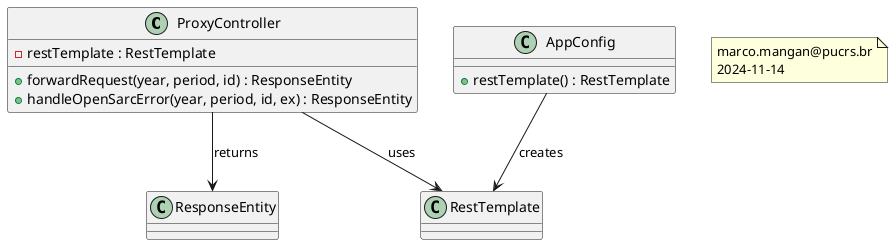 @startuml
' Class Diagram for the system

class ProxyController {
    - restTemplate : RestTemplate
    + forwardRequest(year, period, id) : ResponseEntity
    + handleOpenSarcError(year, period, id, ex) : ResponseEntity
}

class AppConfig {
    + restTemplate() : RestTemplate
}

class RestTemplate
class ResponseEntity

AppConfig --> RestTemplate : creates
ProxyController --> RestTemplate : uses
ProxyController --> ResponseEntity : returns

note as A
  marco.mangan@pucrs.br
  2024-11-14
end note

@enduml